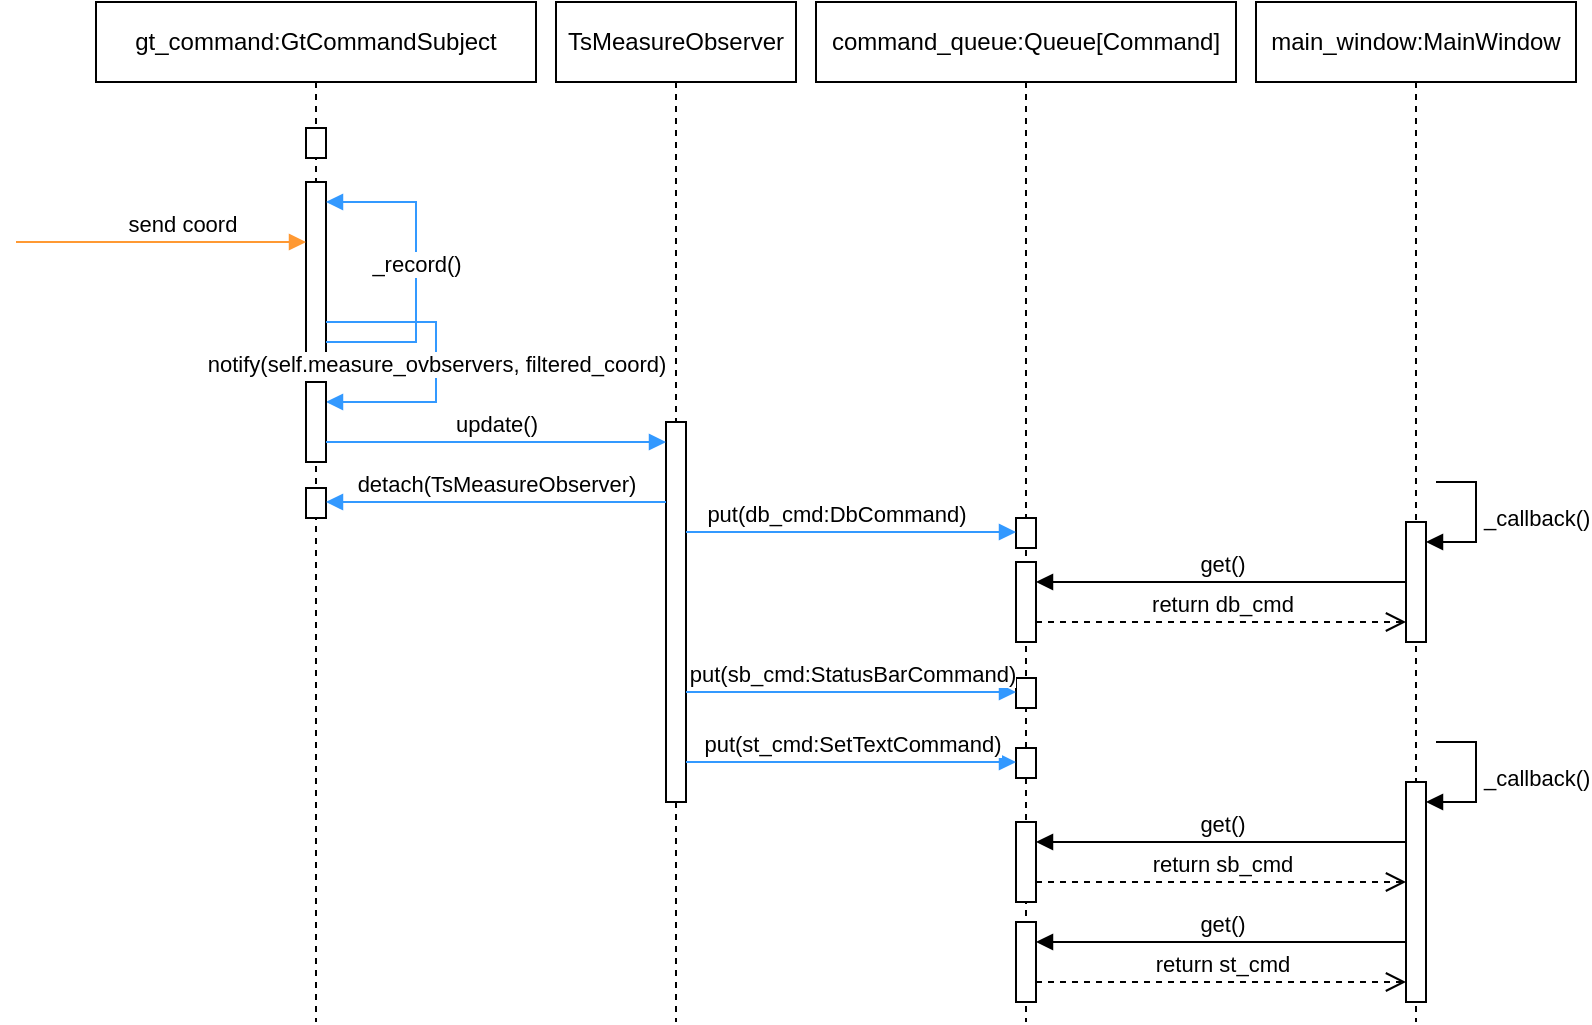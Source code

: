 <mxfile version="23.1.4" type="github">
  <diagram name="Page-1" id="c4tMYzNzFPlFTSW49CZo">
    <mxGraphModel dx="978" dy="512" grid="1" gridSize="10" guides="1" tooltips="1" connect="1" arrows="1" fold="1" page="1" pageScale="1" pageWidth="850" pageHeight="1100" math="0" shadow="0">
      <root>
        <mxCell id="0" />
        <mxCell id="1" parent="0" />
        <mxCell id="OXs-cijtJ4UvY3tv5mKe-7" value="main_window:MainWindow" style="shape=umlLifeline;perimeter=lifelinePerimeter;whiteSpace=wrap;html=1;container=1;dropTarget=0;collapsible=0;recursiveResize=0;outlineConnect=0;portConstraint=eastwest;newEdgeStyle={&quot;curved&quot;:0,&quot;rounded&quot;:0};" parent="1" vertex="1">
          <mxGeometry x="640" y="10" width="160" height="510" as="geometry" />
        </mxCell>
        <mxCell id="OXs-cijtJ4UvY3tv5mKe-8" value="" style="html=1;points=[[0,0,0,0,5],[0,1,0,0,-5],[1,0,0,0,5],[1,1,0,0,-5]];perimeter=orthogonalPerimeter;outlineConnect=0;targetShapes=umlLifeline;portConstraint=eastwest;newEdgeStyle={&quot;curved&quot;:0,&quot;rounded&quot;:0};" parent="OXs-cijtJ4UvY3tv5mKe-7" vertex="1">
          <mxGeometry x="75" y="260" width="10" height="60" as="geometry" />
        </mxCell>
        <mxCell id="OXs-cijtJ4UvY3tv5mKe-9" value="_callback()" style="html=1;align=left;spacingLeft=2;endArrow=block;rounded=0;edgeStyle=orthogonalEdgeStyle;curved=0;rounded=0;" parent="OXs-cijtJ4UvY3tv5mKe-7" target="OXs-cijtJ4UvY3tv5mKe-8" edge="1">
          <mxGeometry relative="1" as="geometry">
            <mxPoint x="90" y="240" as="sourcePoint" />
            <Array as="points">
              <mxPoint x="110" y="270" />
            </Array>
          </mxGeometry>
        </mxCell>
        <mxCell id="YTrCrGtHc1NYBhGN6iH7-1" value="command_queue:Queue[Command]" style="shape=umlLifeline;perimeter=lifelinePerimeter;whiteSpace=wrap;html=1;container=1;dropTarget=0;collapsible=0;recursiveResize=0;outlineConnect=0;portConstraint=eastwest;newEdgeStyle={&quot;curved&quot;:0,&quot;rounded&quot;:0};" parent="1" vertex="1">
          <mxGeometry x="420" y="10" width="210" height="510" as="geometry" />
        </mxCell>
        <mxCell id="OXs-cijtJ4UvY3tv5mKe-10" value="" style="html=1;points=[[0,0,0,0,5],[0,1,0,0,-5],[1,0,0,0,5],[1,1,0,0,-5]];perimeter=orthogonalPerimeter;outlineConnect=0;targetShapes=umlLifeline;portConstraint=eastwest;newEdgeStyle={&quot;curved&quot;:0,&quot;rounded&quot;:0};" parent="YTrCrGtHc1NYBhGN6iH7-1" vertex="1">
          <mxGeometry x="100" y="258" width="10" height="15" as="geometry" />
        </mxCell>
        <mxCell id="OXs-cijtJ4UvY3tv5mKe-13" value="" style="html=1;points=[[0,0,0,0,5],[0,1,0,0,-5],[1,0,0,0,5],[1,1,0,0,-5]];perimeter=orthogonalPerimeter;outlineConnect=0;targetShapes=umlLifeline;portConstraint=eastwest;newEdgeStyle={&quot;curved&quot;:0,&quot;rounded&quot;:0};" parent="YTrCrGtHc1NYBhGN6iH7-1" vertex="1">
          <mxGeometry x="100" y="280" width="10" height="40" as="geometry" />
        </mxCell>
        <mxCell id="OXs-cijtJ4UvY3tv5mKe-16" value="" style="html=1;points=[[0,0,0,0,5],[0,1,0,0,-5],[1,0,0,0,5],[1,1,0,0,-5]];perimeter=orthogonalPerimeter;outlineConnect=0;targetShapes=umlLifeline;portConstraint=eastwest;newEdgeStyle={&quot;curved&quot;:0,&quot;rounded&quot;:0};" parent="YTrCrGtHc1NYBhGN6iH7-1" vertex="1">
          <mxGeometry x="100" y="338" width="10" height="15" as="geometry" />
        </mxCell>
        <mxCell id="OXs-cijtJ4UvY3tv5mKe-17" value="" style="html=1;points=[[0,0,0,0,5],[0,1,0,0,-5],[1,0,0,0,5],[1,1,0,0,-5]];perimeter=orthogonalPerimeter;outlineConnect=0;targetShapes=umlLifeline;portConstraint=eastwest;newEdgeStyle={&quot;curved&quot;:0,&quot;rounded&quot;:0};" parent="YTrCrGtHc1NYBhGN6iH7-1" vertex="1">
          <mxGeometry x="100" y="373" width="10" height="15" as="geometry" />
        </mxCell>
        <mxCell id="OXs-cijtJ4UvY3tv5mKe-18" value="" style="html=1;points=[[0,0,0,0,5],[0,1,0,0,-5],[1,0,0,0,5],[1,1,0,0,-5]];perimeter=orthogonalPerimeter;outlineConnect=0;targetShapes=umlLifeline;portConstraint=eastwest;newEdgeStyle={&quot;curved&quot;:0,&quot;rounded&quot;:0};" parent="YTrCrGtHc1NYBhGN6iH7-1" vertex="1">
          <mxGeometry x="295" y="390" width="10" height="110" as="geometry" />
        </mxCell>
        <mxCell id="OXs-cijtJ4UvY3tv5mKe-19" value="_callback()" style="html=1;align=left;spacingLeft=2;endArrow=block;rounded=0;edgeStyle=orthogonalEdgeStyle;curved=0;rounded=0;" parent="YTrCrGtHc1NYBhGN6iH7-1" target="OXs-cijtJ4UvY3tv5mKe-18" edge="1">
          <mxGeometry relative="1" as="geometry">
            <mxPoint x="310" y="370" as="sourcePoint" />
            <Array as="points">
              <mxPoint x="330" y="400" />
            </Array>
          </mxGeometry>
        </mxCell>
        <mxCell id="OXs-cijtJ4UvY3tv5mKe-20" value="get()" style="html=1;verticalAlign=bottom;endArrow=block;curved=0;rounded=0;" parent="YTrCrGtHc1NYBhGN6iH7-1" source="OXs-cijtJ4UvY3tv5mKe-18" target="OXs-cijtJ4UvY3tv5mKe-22" edge="1">
          <mxGeometry width="80" relative="1" as="geometry">
            <mxPoint x="200" y="420" as="sourcePoint" />
            <mxPoint x="110" y="420" as="targetPoint" />
            <Array as="points">
              <mxPoint x="200" y="420" />
            </Array>
          </mxGeometry>
        </mxCell>
        <mxCell id="OXs-cijtJ4UvY3tv5mKe-21" value="return sb_cmd" style="html=1;verticalAlign=bottom;endArrow=open;dashed=1;endSize=8;curved=0;rounded=0;" parent="YTrCrGtHc1NYBhGN6iH7-1" source="OXs-cijtJ4UvY3tv5mKe-22" target="OXs-cijtJ4UvY3tv5mKe-18" edge="1">
          <mxGeometry x="-0.001" relative="1" as="geometry">
            <mxPoint x="110" y="440" as="sourcePoint" />
            <mxPoint x="170" y="450" as="targetPoint" />
            <Array as="points">
              <mxPoint x="200" y="440" />
            </Array>
            <mxPoint as="offset" />
          </mxGeometry>
        </mxCell>
        <mxCell id="OXs-cijtJ4UvY3tv5mKe-22" value="" style="html=1;points=[[0,0,0,0,5],[0,1,0,0,-5],[1,0,0,0,5],[1,1,0,0,-5]];perimeter=orthogonalPerimeter;outlineConnect=0;targetShapes=umlLifeline;portConstraint=eastwest;newEdgeStyle={&quot;curved&quot;:0,&quot;rounded&quot;:0};" parent="YTrCrGtHc1NYBhGN6iH7-1" vertex="1">
          <mxGeometry x="100" y="410" width="10" height="40" as="geometry" />
        </mxCell>
        <mxCell id="OXs-cijtJ4UvY3tv5mKe-23" value="get()" style="html=1;verticalAlign=bottom;endArrow=block;curved=0;rounded=0;" parent="YTrCrGtHc1NYBhGN6iH7-1" target="OXs-cijtJ4UvY3tv5mKe-25" edge="1">
          <mxGeometry width="80" relative="1" as="geometry">
            <mxPoint x="295" y="470" as="sourcePoint" />
            <mxPoint x="110" y="470" as="targetPoint" />
            <Array as="points">
              <mxPoint x="200" y="470" />
            </Array>
          </mxGeometry>
        </mxCell>
        <mxCell id="OXs-cijtJ4UvY3tv5mKe-24" value="return st_cmd" style="html=1;verticalAlign=bottom;endArrow=open;dashed=1;endSize=8;curved=0;rounded=0;" parent="YTrCrGtHc1NYBhGN6iH7-1" source="OXs-cijtJ4UvY3tv5mKe-25" edge="1">
          <mxGeometry relative="1" as="geometry">
            <mxPoint x="110" y="490" as="sourcePoint" />
            <mxPoint x="295" y="490" as="targetPoint" />
            <Array as="points">
              <mxPoint x="200" y="490" />
            </Array>
          </mxGeometry>
        </mxCell>
        <mxCell id="OXs-cijtJ4UvY3tv5mKe-25" value="" style="html=1;points=[[0,0,0,0,5],[0,1,0,0,-5],[1,0,0,0,5],[1,1,0,0,-5]];perimeter=orthogonalPerimeter;outlineConnect=0;targetShapes=umlLifeline;portConstraint=eastwest;newEdgeStyle={&quot;curved&quot;:0,&quot;rounded&quot;:0};" parent="YTrCrGtHc1NYBhGN6iH7-1" vertex="1">
          <mxGeometry x="100" y="460" width="10" height="40" as="geometry" />
        </mxCell>
        <mxCell id="TC2V2bkEGC9yVTBu2Jy7-3" value="TsMeasureObserver" style="shape=umlLifeline;perimeter=lifelinePerimeter;whiteSpace=wrap;html=1;container=1;dropTarget=0;collapsible=0;recursiveResize=0;outlineConnect=0;portConstraint=eastwest;newEdgeStyle={&quot;curved&quot;:0,&quot;rounded&quot;:0};" parent="1" vertex="1">
          <mxGeometry x="290" y="10" width="120" height="510" as="geometry" />
        </mxCell>
        <mxCell id="YTrCrGtHc1NYBhGN6iH7-9" value="" style="html=1;points=[[0,0,0,0,5],[0,1,0,0,-5],[1,0,0,0,5],[1,1,0,0,-5]];perimeter=orthogonalPerimeter;outlineConnect=0;targetShapes=umlLifeline;portConstraint=eastwest;newEdgeStyle={&quot;curved&quot;:0,&quot;rounded&quot;:0};" parent="TC2V2bkEGC9yVTBu2Jy7-3" vertex="1">
          <mxGeometry x="55" y="210" width="10" height="190" as="geometry" />
        </mxCell>
        <mxCell id="TC2V2bkEGC9yVTBu2Jy7-2" value="gt_command:GtCommandSubject" style="shape=umlLifeline;whiteSpace=wrap;html=1;container=1;dropTarget=0;collapsible=0;recursiveResize=0;outlineConnect=0;portConstraint=eastwest;newEdgeStyle={&quot;curved&quot;:0,&quot;rounded&quot;:0};points=[[0,0,0,0,5],[0,1,0,0,-5],[1,0,0,0,5],[1,1,0,0,-5]];perimeter=rectanglePerimeter;targetShapes=umlLifeline;participant=label;" parent="1" vertex="1">
          <mxGeometry x="60" y="10" width="220" height="510" as="geometry" />
        </mxCell>
        <mxCell id="YTrCrGtHc1NYBhGN6iH7-5" value="" style="html=1;points=[[0,0,0,0,5],[0,1,0,0,-5],[1,0,0,0,5],[1,1,0,0,-5]];perimeter=orthogonalPerimeter;outlineConnect=0;targetShapes=umlLifeline;portConstraint=eastwest;newEdgeStyle={&quot;curved&quot;:0,&quot;rounded&quot;:0};" parent="TC2V2bkEGC9yVTBu2Jy7-2" vertex="1">
          <mxGeometry x="105" y="90" width="10" height="90" as="geometry" />
        </mxCell>
        <mxCell id="YTrCrGtHc1NYBhGN6iH7-8" value="_record()" style="html=1;verticalAlign=bottom;endArrow=block;curved=0;rounded=0;strokeColor=#3399FF;" parent="TC2V2bkEGC9yVTBu2Jy7-2" source="YTrCrGtHc1NYBhGN6iH7-5" target="YTrCrGtHc1NYBhGN6iH7-5" edge="1">
          <mxGeometry x="-0.062" width="80" relative="1" as="geometry">
            <mxPoint x="120" y="160" as="sourcePoint" />
            <mxPoint x="200" y="160" as="targetPoint" />
            <Array as="points">
              <mxPoint x="130" y="170" />
              <mxPoint x="160" y="170" />
              <mxPoint x="160" y="100" />
              <mxPoint x="130" y="100" />
            </Array>
            <mxPoint as="offset" />
          </mxGeometry>
        </mxCell>
        <mxCell id="YTrCrGtHc1NYBhGN6iH7-10" value="notify(self.measure_ovbservers, filtered_coord)" style="html=1;verticalAlign=bottom;endArrow=block;curved=0;rounded=0;strokeColor=#3399FF;" parent="TC2V2bkEGC9yVTBu2Jy7-2" source="YTrCrGtHc1NYBhGN6iH7-5" target="OXs-cijtJ4UvY3tv5mKe-3" edge="1">
          <mxGeometry x="0.133" width="80" relative="1" as="geometry">
            <mxPoint x="105" y="160" as="sourcePoint" />
            <mxPoint x="285" y="160" as="targetPoint" />
            <Array as="points">
              <mxPoint x="170" y="160" />
              <mxPoint x="170" y="200" />
            </Array>
            <mxPoint as="offset" />
          </mxGeometry>
        </mxCell>
        <mxCell id="OXs-cijtJ4UvY3tv5mKe-2" value="" style="html=1;points=[[0,0,0,0,5],[0,1,0,0,-5],[1,0,0,0,5],[1,1,0,0,-5]];perimeter=orthogonalPerimeter;outlineConnect=0;targetShapes=umlLifeline;portConstraint=eastwest;newEdgeStyle={&quot;curved&quot;:0,&quot;rounded&quot;:0};" parent="TC2V2bkEGC9yVTBu2Jy7-2" vertex="1">
          <mxGeometry x="105" y="63" width="10" height="15" as="geometry" />
        </mxCell>
        <mxCell id="OXs-cijtJ4UvY3tv5mKe-3" value="" style="html=1;points=[[0,0,0,0,5],[0,1,0,0,-5],[1,0,0,0,5],[1,1,0,0,-5]];perimeter=orthogonalPerimeter;outlineConnect=0;targetShapes=umlLifeline;portConstraint=eastwest;newEdgeStyle={&quot;curved&quot;:0,&quot;rounded&quot;:0};" parent="TC2V2bkEGC9yVTBu2Jy7-2" vertex="1">
          <mxGeometry x="105" y="190" width="10" height="40" as="geometry" />
        </mxCell>
        <mxCell id="OXs-cijtJ4UvY3tv5mKe-5" value="" style="html=1;points=[[0,0,0,0,5],[0,1,0,0,-5],[1,0,0,0,5],[1,1,0,0,-5]];perimeter=orthogonalPerimeter;outlineConnect=0;targetShapes=umlLifeline;portConstraint=eastwest;newEdgeStyle={&quot;curved&quot;:0,&quot;rounded&quot;:0};" parent="TC2V2bkEGC9yVTBu2Jy7-2" vertex="1">
          <mxGeometry x="105" y="243" width="10" height="15" as="geometry" />
        </mxCell>
        <mxCell id="OXs-cijtJ4UvY3tv5mKe-1" value="send coord" style="html=1;verticalAlign=bottom;endArrow=block;curved=0;rounded=0;strokeColor=#FF9933;" parent="1" edge="1">
          <mxGeometry x="0.143" width="80" relative="1" as="geometry">
            <mxPoint x="20" y="130" as="sourcePoint" />
            <mxPoint x="165" y="130" as="targetPoint" />
            <mxPoint as="offset" />
          </mxGeometry>
        </mxCell>
        <mxCell id="OXs-cijtJ4UvY3tv5mKe-4" value="update()" style="html=1;verticalAlign=bottom;endArrow=block;curved=0;rounded=0;strokeColor=#3399FF;" parent="1" source="OXs-cijtJ4UvY3tv5mKe-3" target="YTrCrGtHc1NYBhGN6iH7-9" edge="1">
          <mxGeometry width="80" relative="1" as="geometry">
            <mxPoint x="180" y="230" as="sourcePoint" />
            <mxPoint x="260" y="230" as="targetPoint" />
            <Array as="points">
              <mxPoint x="260" y="230" />
            </Array>
            <mxPoint as="offset" />
          </mxGeometry>
        </mxCell>
        <mxCell id="OXs-cijtJ4UvY3tv5mKe-6" value="detach(TsMeasureObserver)" style="html=1;verticalAlign=bottom;endArrow=block;curved=0;rounded=0;strokeColor=#3399FF;" parent="1" source="YTrCrGtHc1NYBhGN6iH7-9" target="OXs-cijtJ4UvY3tv5mKe-5" edge="1">
          <mxGeometry width="80" relative="1" as="geometry">
            <mxPoint x="220" y="330" as="sourcePoint" />
            <mxPoint x="300" y="330" as="targetPoint" />
            <Array as="points">
              <mxPoint x="250" y="260" />
            </Array>
          </mxGeometry>
        </mxCell>
        <mxCell id="YTrCrGtHc1NYBhGN6iH7-12" value="put(db_cmd:DbCommand)" style="html=1;verticalAlign=bottom;endArrow=block;curved=0;rounded=0;strokeColor=#3399FF;" parent="1" edge="1">
          <mxGeometry x="-0.089" width="80" relative="1" as="geometry">
            <mxPoint x="355" y="275" as="sourcePoint" />
            <mxPoint x="520" y="275" as="targetPoint" />
            <Array as="points">
              <mxPoint x="450" y="275" />
            </Array>
            <mxPoint as="offset" />
          </mxGeometry>
        </mxCell>
        <mxCell id="YTrCrGtHc1NYBhGN6iH7-13" value="put(sb_cmd:StatusBarCommand)" style="html=1;verticalAlign=bottom;endArrow=block;curved=0;rounded=0;strokeColor=#3399FF;" parent="1" target="OXs-cijtJ4UvY3tv5mKe-16" edge="1">
          <mxGeometry width="80" relative="1" as="geometry">
            <mxPoint x="355" y="355" as="sourcePoint" />
            <mxPoint x="520" y="355" as="targetPoint" />
            <Array as="points" />
          </mxGeometry>
        </mxCell>
        <mxCell id="YTrCrGtHc1NYBhGN6iH7-14" value="put(st_cmd:SetTextCommand)" style="html=1;verticalAlign=bottom;endArrow=block;curved=0;rounded=0;strokeColor=#3399FF;" parent="1" source="YTrCrGtHc1NYBhGN6iH7-9" target="OXs-cijtJ4UvY3tv5mKe-17" edge="1">
          <mxGeometry width="80" relative="1" as="geometry">
            <mxPoint x="355" y="380" as="sourcePoint" />
            <mxPoint x="520" y="380" as="targetPoint" />
            <Array as="points">
              <mxPoint x="440" y="390" />
            </Array>
          </mxGeometry>
        </mxCell>
        <mxCell id="OXs-cijtJ4UvY3tv5mKe-12" value="get()" style="html=1;verticalAlign=bottom;endArrow=block;curved=0;rounded=0;" parent="1" source="OXs-cijtJ4UvY3tv5mKe-8" target="OXs-cijtJ4UvY3tv5mKe-13" edge="1">
          <mxGeometry width="80" relative="1" as="geometry">
            <mxPoint x="620" y="300" as="sourcePoint" />
            <mxPoint x="700" y="300" as="targetPoint" />
            <Array as="points" />
          </mxGeometry>
        </mxCell>
        <mxCell id="OXs-cijtJ4UvY3tv5mKe-15" value="return db_cmd" style="html=1;verticalAlign=bottom;endArrow=open;dashed=1;endSize=8;curved=0;rounded=0;" parent="1" source="OXs-cijtJ4UvY3tv5mKe-13" target="OXs-cijtJ4UvY3tv5mKe-8" edge="1">
          <mxGeometry relative="1" as="geometry">
            <mxPoint x="670" y="330" as="sourcePoint" />
            <mxPoint x="590" y="330" as="targetPoint" />
            <Array as="points">
              <mxPoint x="620" y="320" />
            </Array>
          </mxGeometry>
        </mxCell>
      </root>
    </mxGraphModel>
  </diagram>
</mxfile>

